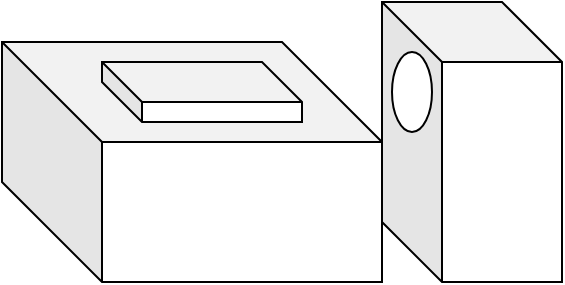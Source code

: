 <mxfile version="19.0.3" type="github">
  <diagram id="hIDfILfpG7ASzbNMAm96" name="第 1 页">
    <mxGraphModel dx="1170" dy="810" grid="1" gridSize="10" guides="1" tooltips="1" connect="1" arrows="1" fold="1" page="1" pageScale="1" pageWidth="827" pageHeight="1169" math="0" shadow="0">
      <root>
        <mxCell id="0" />
        <mxCell id="1" parent="0" />
        <mxCell id="XtuaLgBbd0wcGy9fLsrO-1" value="" style="shape=cube;whiteSpace=wrap;html=1;boundedLbl=1;backgroundOutline=1;darkOpacity=0.05;darkOpacity2=0.1;size=50;" parent="1" vertex="1">
          <mxGeometry x="240" y="450" width="190" height="120" as="geometry" />
        </mxCell>
        <mxCell id="XtuaLgBbd0wcGy9fLsrO-2" value="" style="shape=cube;whiteSpace=wrap;html=1;boundedLbl=1;backgroundOutline=1;darkOpacity=0.05;darkOpacity2=0.1;" parent="1" vertex="1">
          <mxGeometry x="290" y="460" width="100" height="30" as="geometry" />
        </mxCell>
        <mxCell id="XtuaLgBbd0wcGy9fLsrO-3" value="" style="shape=cube;whiteSpace=wrap;html=1;boundedLbl=1;backgroundOutline=1;darkOpacity=0.05;darkOpacity2=0.1;size=30;" parent="1" vertex="1">
          <mxGeometry x="430" y="430" width="90" height="140" as="geometry" />
        </mxCell>
        <mxCell id="RLO9QhktXH6sYAkzC8Q1-2" value="" style="ellipse;whiteSpace=wrap;html=1;" vertex="1" parent="1">
          <mxGeometry x="435" y="455" width="20" height="40" as="geometry" />
        </mxCell>
      </root>
    </mxGraphModel>
  </diagram>
</mxfile>

